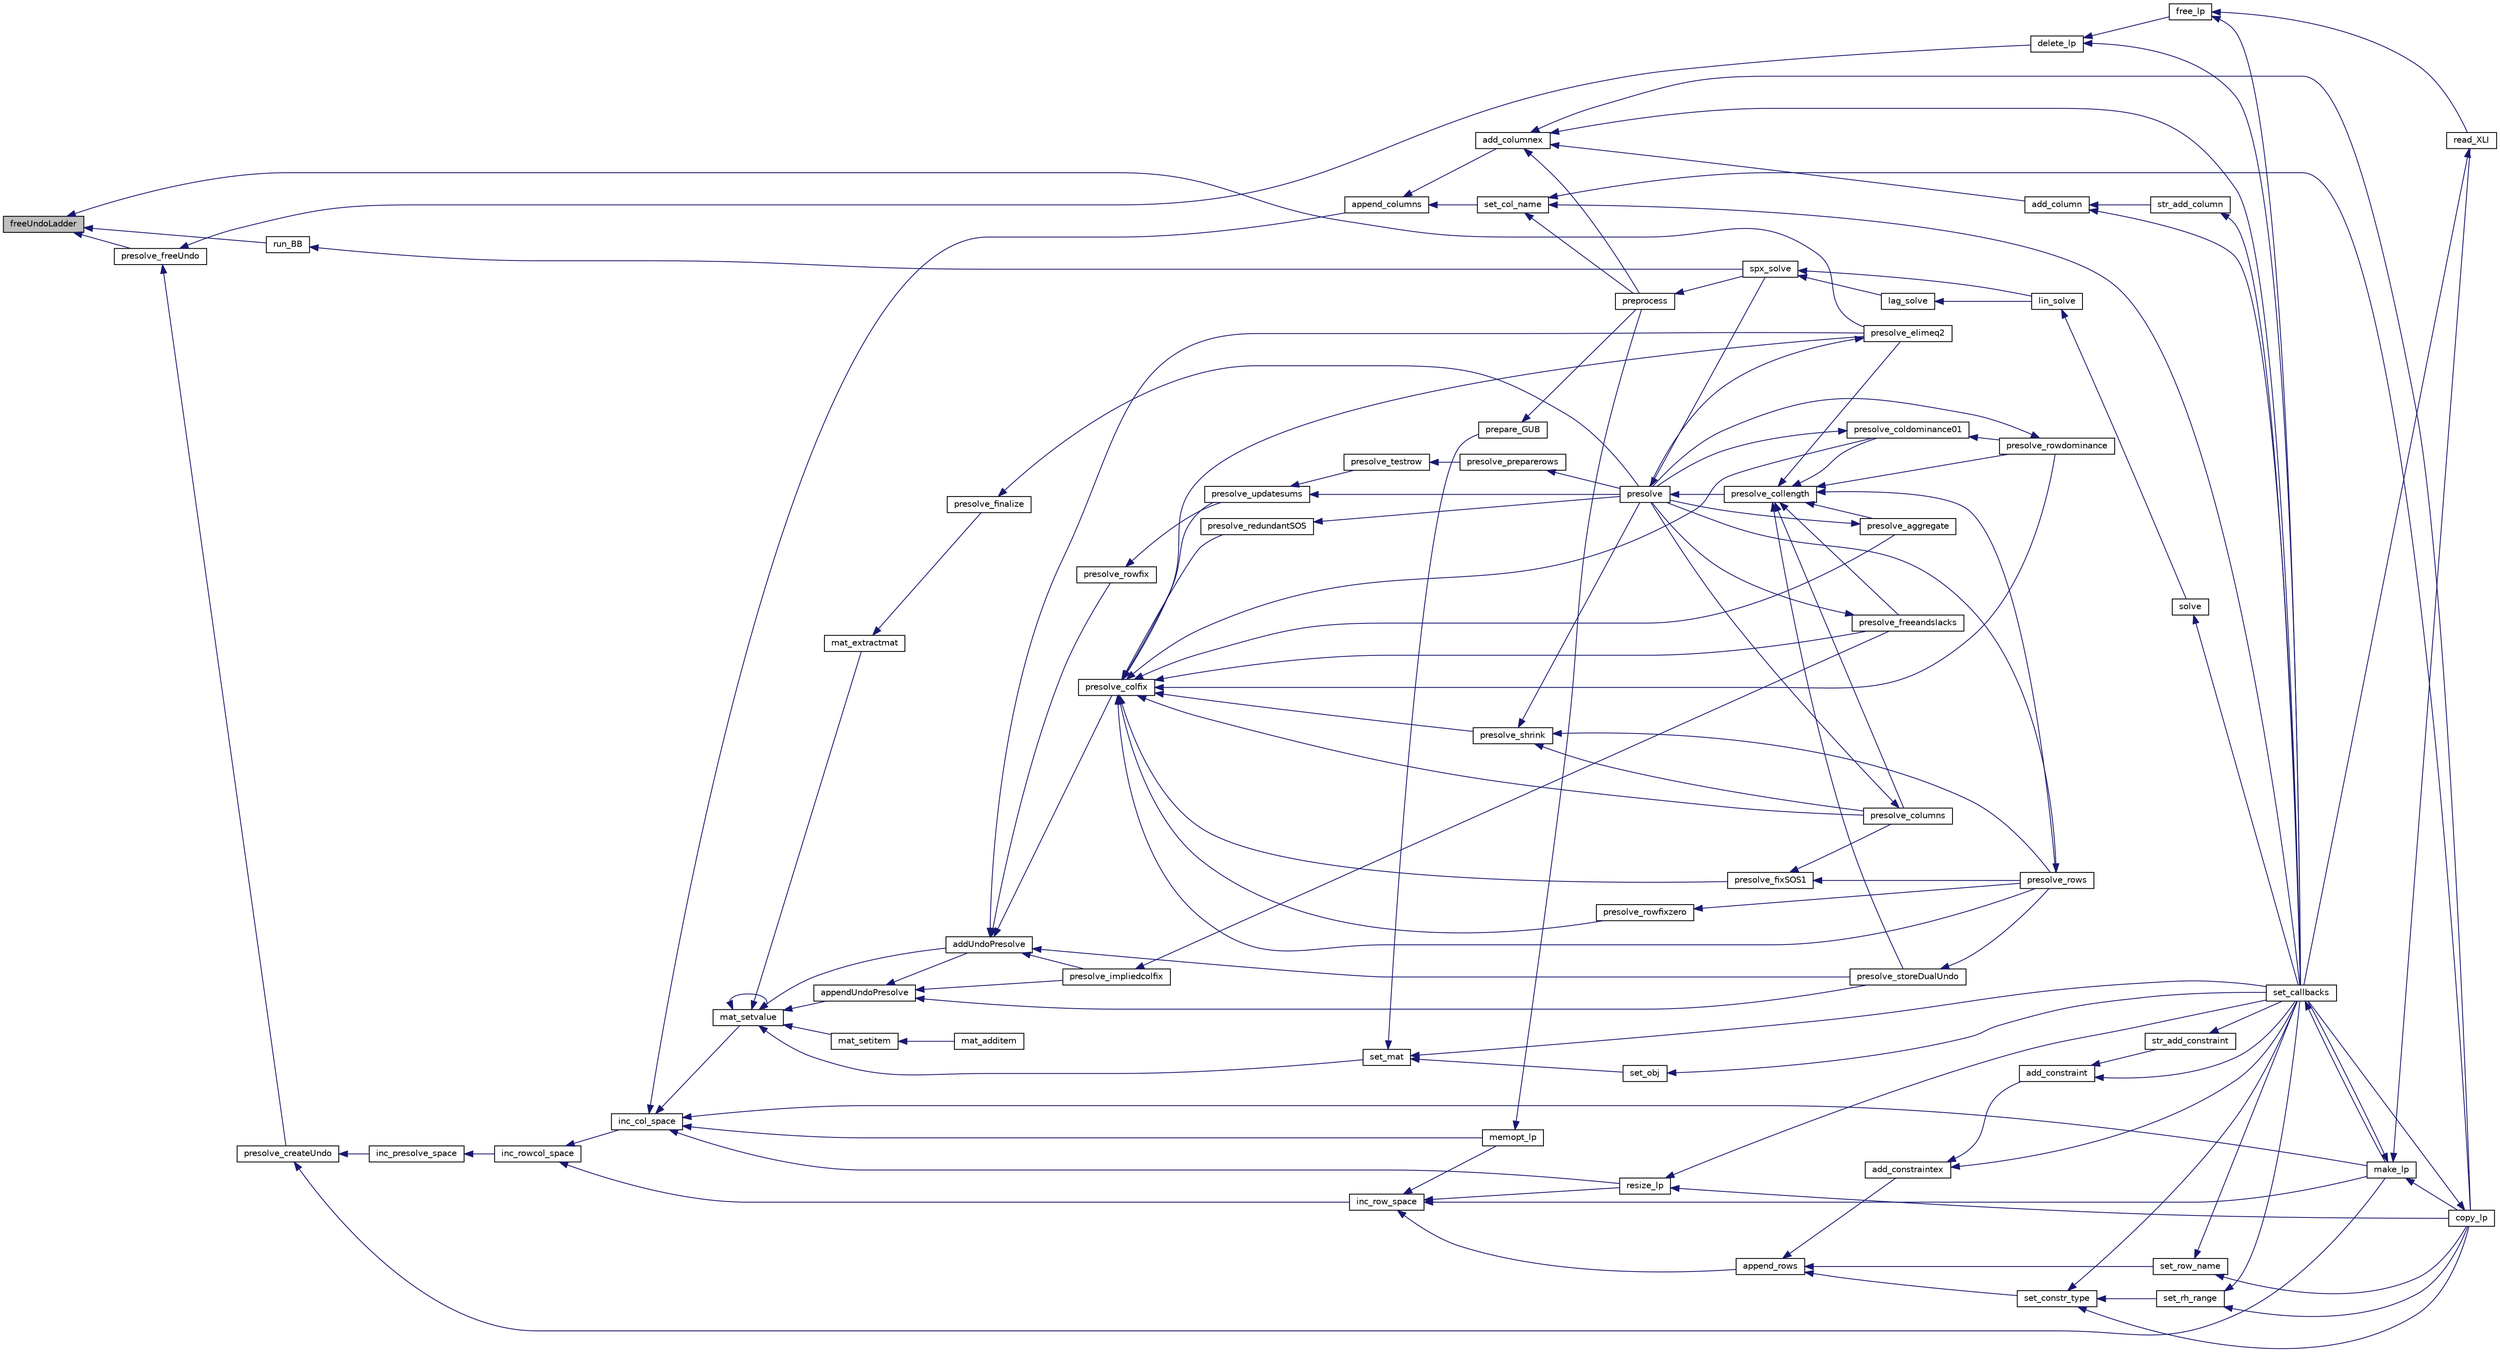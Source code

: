 digraph "freeUndoLadder"
{
  edge [fontname="Helvetica",fontsize="10",labelfontname="Helvetica",labelfontsize="10"];
  node [fontname="Helvetica",fontsize="10",shape=record];
  rankdir="LR";
  Node574 [label="freeUndoLadder",height=0.2,width=0.4,color="black", fillcolor="grey75", style="filled", fontcolor="black"];
  Node574 -> Node575 [dir="back",color="midnightblue",fontsize="10",style="solid",fontname="Helvetica"];
  Node575 [label="run_BB",height=0.2,width=0.4,color="black", fillcolor="white", style="filled",URL="$d1/dbf/lp__mipbb_8h.html#a1d8d97b4f4f35f07e6b798f07a62e527"];
  Node575 -> Node576 [dir="back",color="midnightblue",fontsize="10",style="solid",fontname="Helvetica"];
  Node576 [label="spx_solve",height=0.2,width=0.4,color="black", fillcolor="white", style="filled",URL="$d1/d0a/lp__simplex_8h.html#a3effc8b68c1fb21095e7324d83d0dbf7"];
  Node576 -> Node577 [dir="back",color="midnightblue",fontsize="10",style="solid",fontname="Helvetica"];
  Node577 [label="lag_solve",height=0.2,width=0.4,color="black", fillcolor="white", style="filled",URL="$d1/d0a/lp__simplex_8h.html#a320e9e82c06466267a7cb7844c7767b8"];
  Node577 -> Node578 [dir="back",color="midnightblue",fontsize="10",style="solid",fontname="Helvetica"];
  Node578 [label="lin_solve",height=0.2,width=0.4,color="black", fillcolor="white", style="filled",URL="$d1/d0a/lp__simplex_8h.html#a794b0beb471eb7ece9a694717b65b947"];
  Node578 -> Node579 [dir="back",color="midnightblue",fontsize="10",style="solid",fontname="Helvetica"];
  Node579 [label="solve",height=0.2,width=0.4,color="black", fillcolor="white", style="filled",URL="$df/df7/lp__lib_8h.html#a0f4da3a192397e77e6fe92704d4fad3f"];
  Node579 -> Node580 [dir="back",color="midnightblue",fontsize="10",style="solid",fontname="Helvetica"];
  Node580 [label="set_callbacks",height=0.2,width=0.4,color="black", fillcolor="white", style="filled",URL="$df/df7/lp__lib_8h.html#a929e8acb9704f61e16927c915c15cd07"];
  Node580 -> Node581 [dir="back",color="midnightblue",fontsize="10",style="solid",fontname="Helvetica"];
  Node581 [label="make_lp",height=0.2,width=0.4,color="black", fillcolor="white", style="filled",URL="$df/df7/lp__lib_8h.html#a68a0333d84dd944f67e2a0ec72e346a9"];
  Node581 -> Node582 [dir="back",color="midnightblue",fontsize="10",style="solid",fontname="Helvetica"];
  Node582 [label="copy_lp",height=0.2,width=0.4,color="black", fillcolor="white", style="filled",URL="$df/df7/lp__lib_8h.html#aca83ecdbc200b414db491306f3070ae9"];
  Node582 -> Node580 [dir="back",color="midnightblue",fontsize="10",style="solid",fontname="Helvetica"];
  Node581 -> Node580 [dir="back",color="midnightblue",fontsize="10",style="solid",fontname="Helvetica"];
  Node581 -> Node583 [dir="back",color="midnightblue",fontsize="10",style="solid",fontname="Helvetica"];
  Node583 [label="read_XLI",height=0.2,width=0.4,color="black", fillcolor="white", style="filled",URL="$df/df7/lp__lib_8h.html#a351dd803960ab0dae2b39f2c65d3a58d"];
  Node583 -> Node580 [dir="back",color="midnightblue",fontsize="10",style="solid",fontname="Helvetica"];
  Node576 -> Node578 [dir="back",color="midnightblue",fontsize="10",style="solid",fontname="Helvetica"];
  Node574 -> Node584 [dir="back",color="midnightblue",fontsize="10",style="solid",fontname="Helvetica"];
  Node584 [label="presolve_freeUndo",height=0.2,width=0.4,color="black", fillcolor="white", style="filled",URL="$da/dae/lp__presolve_8h.html#af43e8f7205358c787624cbdcd98e8b46"];
  Node584 -> Node585 [dir="back",color="midnightblue",fontsize="10",style="solid",fontname="Helvetica"];
  Node585 [label="delete_lp",height=0.2,width=0.4,color="black", fillcolor="white", style="filled",URL="$df/df7/lp__lib_8h.html#af9cd97825f0cd436b3c3fc3bdf1c82b8"];
  Node585 -> Node586 [dir="back",color="midnightblue",fontsize="10",style="solid",fontname="Helvetica"];
  Node586 [label="free_lp",height=0.2,width=0.4,color="black", fillcolor="white", style="filled",URL="$df/df7/lp__lib_8h.html#a8ea5effebbfa9ce4844bb713471a7aa1"];
  Node586 -> Node580 [dir="back",color="midnightblue",fontsize="10",style="solid",fontname="Helvetica"];
  Node586 -> Node583 [dir="back",color="midnightblue",fontsize="10",style="solid",fontname="Helvetica"];
  Node585 -> Node580 [dir="back",color="midnightblue",fontsize="10",style="solid",fontname="Helvetica"];
  Node584 -> Node587 [dir="back",color="midnightblue",fontsize="10",style="solid",fontname="Helvetica"];
  Node587 [label="presolve_createUndo",height=0.2,width=0.4,color="black", fillcolor="white", style="filled",URL="$da/dae/lp__presolve_8h.html#addb80a8b923183b6b492f71e5e648a88"];
  Node587 -> Node581 [dir="back",color="midnightblue",fontsize="10",style="solid",fontname="Helvetica"];
  Node587 -> Node588 [dir="back",color="midnightblue",fontsize="10",style="solid",fontname="Helvetica"];
  Node588 [label="inc_presolve_space",height=0.2,width=0.4,color="black", fillcolor="white", style="filled",URL="$da/dae/lp__presolve_8h.html#ae5aab8a3d01811ebd660779d0b1b7088"];
  Node588 -> Node589 [dir="back",color="midnightblue",fontsize="10",style="solid",fontname="Helvetica"];
  Node589 [label="inc_rowcol_space",height=0.2,width=0.4,color="black", fillcolor="white", style="filled",URL="$d4/d79/lp__lib_8c.html#a88218cd21e9f921d8a0d616d9cf8dd60"];
  Node589 -> Node590 [dir="back",color="midnightblue",fontsize="10",style="solid",fontname="Helvetica"];
  Node590 [label="inc_row_space",height=0.2,width=0.4,color="black", fillcolor="white", style="filled",URL="$df/df7/lp__lib_8h.html#a6d1b5f1378df321f4ba817427e26cd49"];
  Node590 -> Node581 [dir="back",color="midnightblue",fontsize="10",style="solid",fontname="Helvetica"];
  Node590 -> Node591 [dir="back",color="midnightblue",fontsize="10",style="solid",fontname="Helvetica"];
  Node591 [label="resize_lp",height=0.2,width=0.4,color="black", fillcolor="white", style="filled",URL="$df/df7/lp__lib_8h.html#a3888240fa3e60fcc781ce5139d41225d"];
  Node591 -> Node582 [dir="back",color="midnightblue",fontsize="10",style="solid",fontname="Helvetica"];
  Node591 -> Node580 [dir="back",color="midnightblue",fontsize="10",style="solid",fontname="Helvetica"];
  Node590 -> Node592 [dir="back",color="midnightblue",fontsize="10",style="solid",fontname="Helvetica"];
  Node592 [label="memopt_lp",height=0.2,width=0.4,color="black", fillcolor="white", style="filled",URL="$df/df7/lp__lib_8h.html#af9340fa7c8926c39b68325dcef47a2eb"];
  Node592 -> Node593 [dir="back",color="midnightblue",fontsize="10",style="solid",fontname="Helvetica"];
  Node593 [label="preprocess",height=0.2,width=0.4,color="black", fillcolor="white", style="filled",URL="$df/df7/lp__lib_8h.html#a97c637125d89c31df9c86d5b091567be"];
  Node593 -> Node576 [dir="back",color="midnightblue",fontsize="10",style="solid",fontname="Helvetica"];
  Node590 -> Node594 [dir="back",color="midnightblue",fontsize="10",style="solid",fontname="Helvetica"];
  Node594 [label="append_rows",height=0.2,width=0.4,color="black", fillcolor="white", style="filled",URL="$df/df7/lp__lib_8h.html#a518ad1ac2344480c0388dc997dac1f13"];
  Node594 -> Node595 [dir="back",color="midnightblue",fontsize="10",style="solid",fontname="Helvetica"];
  Node595 [label="add_constraintex",height=0.2,width=0.4,color="black", fillcolor="white", style="filled",URL="$df/df7/lp__lib_8h.html#a72939ceb6c02b858f0462fffc76c7cc7"];
  Node595 -> Node596 [dir="back",color="midnightblue",fontsize="10",style="solid",fontname="Helvetica"];
  Node596 [label="add_constraint",height=0.2,width=0.4,color="black", fillcolor="white", style="filled",URL="$df/df7/lp__lib_8h.html#a9bc4a8f05123c2512ef0059771c74909"];
  Node596 -> Node597 [dir="back",color="midnightblue",fontsize="10",style="solid",fontname="Helvetica"];
  Node597 [label="str_add_constraint",height=0.2,width=0.4,color="black", fillcolor="white", style="filled",URL="$df/df7/lp__lib_8h.html#a783404ff7b2853d45f0e2f1e4f8bb30d"];
  Node597 -> Node580 [dir="back",color="midnightblue",fontsize="10",style="solid",fontname="Helvetica"];
  Node596 -> Node580 [dir="back",color="midnightblue",fontsize="10",style="solid",fontname="Helvetica"];
  Node595 -> Node580 [dir="back",color="midnightblue",fontsize="10",style="solid",fontname="Helvetica"];
  Node594 -> Node598 [dir="back",color="midnightblue",fontsize="10",style="solid",fontname="Helvetica"];
  Node598 [label="set_constr_type",height=0.2,width=0.4,color="black", fillcolor="white", style="filled",URL="$df/df7/lp__lib_8h.html#adc9936d860d7678bd885f9784ae35f22"];
  Node598 -> Node582 [dir="back",color="midnightblue",fontsize="10",style="solid",fontname="Helvetica"];
  Node598 -> Node599 [dir="back",color="midnightblue",fontsize="10",style="solid",fontname="Helvetica"];
  Node599 [label="set_rh_range",height=0.2,width=0.4,color="black", fillcolor="white", style="filled",URL="$df/df7/lp__lib_8h.html#a728ff2b20d5451250ca2512f5d89c5e4"];
  Node599 -> Node582 [dir="back",color="midnightblue",fontsize="10",style="solid",fontname="Helvetica"];
  Node599 -> Node580 [dir="back",color="midnightblue",fontsize="10",style="solid",fontname="Helvetica"];
  Node598 -> Node580 [dir="back",color="midnightblue",fontsize="10",style="solid",fontname="Helvetica"];
  Node594 -> Node600 [dir="back",color="midnightblue",fontsize="10",style="solid",fontname="Helvetica"];
  Node600 [label="set_row_name",height=0.2,width=0.4,color="black", fillcolor="white", style="filled",URL="$df/df7/lp__lib_8h.html#adb54f658e12211fc717c7e2ad0f57ad5"];
  Node600 -> Node582 [dir="back",color="midnightblue",fontsize="10",style="solid",fontname="Helvetica"];
  Node600 -> Node580 [dir="back",color="midnightblue",fontsize="10",style="solid",fontname="Helvetica"];
  Node589 -> Node601 [dir="back",color="midnightblue",fontsize="10",style="solid",fontname="Helvetica"];
  Node601 [label="inc_col_space",height=0.2,width=0.4,color="black", fillcolor="white", style="filled",URL="$df/df7/lp__lib_8h.html#a19aaef4102ef22569c69de15939fd77f"];
  Node601 -> Node581 [dir="back",color="midnightblue",fontsize="10",style="solid",fontname="Helvetica"];
  Node601 -> Node591 [dir="back",color="midnightblue",fontsize="10",style="solid",fontname="Helvetica"];
  Node601 -> Node592 [dir="back",color="midnightblue",fontsize="10",style="solid",fontname="Helvetica"];
  Node601 -> Node602 [dir="back",color="midnightblue",fontsize="10",style="solid",fontname="Helvetica"];
  Node602 [label="append_columns",height=0.2,width=0.4,color="black", fillcolor="white", style="filled",URL="$df/df7/lp__lib_8h.html#af2eb621df330da05b8dbe0f492de947c"];
  Node602 -> Node603 [dir="back",color="midnightblue",fontsize="10",style="solid",fontname="Helvetica"];
  Node603 [label="add_columnex",height=0.2,width=0.4,color="black", fillcolor="white", style="filled",URL="$df/df7/lp__lib_8h.html#a2f59f71c70b34d6198979dd6652f2dbd"];
  Node603 -> Node582 [dir="back",color="midnightblue",fontsize="10",style="solid",fontname="Helvetica"];
  Node603 -> Node604 [dir="back",color="midnightblue",fontsize="10",style="solid",fontname="Helvetica"];
  Node604 [label="add_column",height=0.2,width=0.4,color="black", fillcolor="white", style="filled",URL="$df/df7/lp__lib_8h.html#ab0aae6678125797fe5acd4d9e4ec5ada"];
  Node604 -> Node605 [dir="back",color="midnightblue",fontsize="10",style="solid",fontname="Helvetica"];
  Node605 [label="str_add_column",height=0.2,width=0.4,color="black", fillcolor="white", style="filled",URL="$df/df7/lp__lib_8h.html#a8e97e48b7672e3a822758f53b897b960"];
  Node605 -> Node580 [dir="back",color="midnightblue",fontsize="10",style="solid",fontname="Helvetica"];
  Node604 -> Node580 [dir="back",color="midnightblue",fontsize="10",style="solid",fontname="Helvetica"];
  Node603 -> Node580 [dir="back",color="midnightblue",fontsize="10",style="solid",fontname="Helvetica"];
  Node603 -> Node593 [dir="back",color="midnightblue",fontsize="10",style="solid",fontname="Helvetica"];
  Node602 -> Node606 [dir="back",color="midnightblue",fontsize="10",style="solid",fontname="Helvetica"];
  Node606 [label="set_col_name",height=0.2,width=0.4,color="black", fillcolor="white", style="filled",URL="$df/df7/lp__lib_8h.html#a751584b8fc5364188ce4cfedd22a41f0"];
  Node606 -> Node582 [dir="back",color="midnightblue",fontsize="10",style="solid",fontname="Helvetica"];
  Node606 -> Node580 [dir="back",color="midnightblue",fontsize="10",style="solid",fontname="Helvetica"];
  Node606 -> Node593 [dir="back",color="midnightblue",fontsize="10",style="solid",fontname="Helvetica"];
  Node601 -> Node607 [dir="back",color="midnightblue",fontsize="10",style="solid",fontname="Helvetica"];
  Node607 [label="mat_setvalue",height=0.2,width=0.4,color="black", fillcolor="white", style="filled",URL="$d0/d48/lp__matrix_8h.html#a3cf5f70351e501251681b113289293da"];
  Node607 -> Node608 [dir="back",color="midnightblue",fontsize="10",style="solid",fontname="Helvetica"];
  Node608 [label="set_mat",height=0.2,width=0.4,color="black", fillcolor="white", style="filled",URL="$df/df7/lp__lib_8h.html#a21ce2e5c2697a784e679f1b3ae596d92"];
  Node608 -> Node609 [dir="back",color="midnightblue",fontsize="10",style="solid",fontname="Helvetica"];
  Node609 [label="set_obj",height=0.2,width=0.4,color="black", fillcolor="white", style="filled",URL="$df/df7/lp__lib_8h.html#aa23a77296dfa4c4350f59de4eb2dd793"];
  Node609 -> Node580 [dir="back",color="midnightblue",fontsize="10",style="solid",fontname="Helvetica"];
  Node608 -> Node580 [dir="back",color="midnightblue",fontsize="10",style="solid",fontname="Helvetica"];
  Node608 -> Node610 [dir="back",color="midnightblue",fontsize="10",style="solid",fontname="Helvetica"];
  Node610 [label="prepare_GUB",height=0.2,width=0.4,color="black", fillcolor="white", style="filled",URL="$df/df7/lp__lib_8h.html#aa8871fd842850304a627fbe3be7d31fb"];
  Node610 -> Node593 [dir="back",color="midnightblue",fontsize="10",style="solid",fontname="Helvetica"];
  Node607 -> Node611 [dir="back",color="midnightblue",fontsize="10",style="solid",fontname="Helvetica"];
  Node611 [label="mat_extractmat",height=0.2,width=0.4,color="black", fillcolor="white", style="filled",URL="$d0/d48/lp__matrix_8h.html#a8fe5b95ea2aa30bba3f5050534e4c420"];
  Node611 -> Node612 [dir="back",color="midnightblue",fontsize="10",style="solid",fontname="Helvetica"];
  Node612 [label="presolve_finalize",height=0.2,width=0.4,color="black", fillcolor="white", style="filled",URL="$d3/da5/lp__presolve_8c.html#a46c3fddf42b480372a735f9cc14c5c38"];
  Node612 -> Node613 [dir="back",color="midnightblue",fontsize="10",style="solid",fontname="Helvetica"];
  Node613 [label="presolve",height=0.2,width=0.4,color="black", fillcolor="white", style="filled",URL="$da/dae/lp__presolve_8h.html#a63c9f891fb867de51e44d08313fdd585"];
  Node613 -> Node614 [dir="back",color="midnightblue",fontsize="10",style="solid",fontname="Helvetica"];
  Node614 [label="presolve_collength",height=0.2,width=0.4,color="black", fillcolor="white", style="filled",URL="$da/dae/lp__presolve_8h.html#a58b595e285879c5d2996a0a6247d9389"];
  Node614 -> Node615 [dir="back",color="midnightblue",fontsize="10",style="solid",fontname="Helvetica"];
  Node615 [label="presolve_storeDualUndo",height=0.2,width=0.4,color="black", fillcolor="white", style="filled",URL="$d3/da5/lp__presolve_8c.html#a1aba0570d1275e34fbd173aa558c4c14"];
  Node615 -> Node616 [dir="back",color="midnightblue",fontsize="10",style="solid",fontname="Helvetica"];
  Node616 [label="presolve_rows",height=0.2,width=0.4,color="black", fillcolor="white", style="filled",URL="$d3/da5/lp__presolve_8c.html#a93c32e563cfede02af08bd1a3d46bd6d"];
  Node616 -> Node613 [dir="back",color="midnightblue",fontsize="10",style="solid",fontname="Helvetica"];
  Node614 -> Node617 [dir="back",color="midnightblue",fontsize="10",style="solid",fontname="Helvetica"];
  Node617 [label="presolve_elimeq2",height=0.2,width=0.4,color="black", fillcolor="white", style="filled",URL="$d3/da5/lp__presolve_8c.html#a7844c56aa332fe22274fffac21b497b8"];
  Node617 -> Node613 [dir="back",color="midnightblue",fontsize="10",style="solid",fontname="Helvetica"];
  Node614 -> Node618 [dir="back",color="midnightblue",fontsize="10",style="solid",fontname="Helvetica"];
  Node618 [label="presolve_rowdominance",height=0.2,width=0.4,color="black", fillcolor="white", style="filled",URL="$d3/da5/lp__presolve_8c.html#a7e03acd96990d99539251375f7faff4a"];
  Node618 -> Node613 [dir="back",color="midnightblue",fontsize="10",style="solid",fontname="Helvetica"];
  Node614 -> Node619 [dir="back",color="midnightblue",fontsize="10",style="solid",fontname="Helvetica"];
  Node619 [label="presolve_coldominance01",height=0.2,width=0.4,color="black", fillcolor="white", style="filled",URL="$d3/da5/lp__presolve_8c.html#a38ba8dae4e0bbdd4ab2ab77f7d146596"];
  Node619 -> Node618 [dir="back",color="midnightblue",fontsize="10",style="solid",fontname="Helvetica"];
  Node619 -> Node613 [dir="back",color="midnightblue",fontsize="10",style="solid",fontname="Helvetica"];
  Node614 -> Node620 [dir="back",color="midnightblue",fontsize="10",style="solid",fontname="Helvetica"];
  Node620 [label="presolve_aggregate",height=0.2,width=0.4,color="black", fillcolor="white", style="filled",URL="$d3/da5/lp__presolve_8c.html#accb9e4202e7222ff4aba91e3c15efa73"];
  Node620 -> Node613 [dir="back",color="midnightblue",fontsize="10",style="solid",fontname="Helvetica"];
  Node614 -> Node621 [dir="back",color="midnightblue",fontsize="10",style="solid",fontname="Helvetica"];
  Node621 [label="presolve_columns",height=0.2,width=0.4,color="black", fillcolor="white", style="filled",URL="$d3/da5/lp__presolve_8c.html#ada5e067bb25106a6d8ecd75d23be8600"];
  Node621 -> Node613 [dir="back",color="midnightblue",fontsize="10",style="solid",fontname="Helvetica"];
  Node614 -> Node622 [dir="back",color="midnightblue",fontsize="10",style="solid",fontname="Helvetica"];
  Node622 [label="presolve_freeandslacks",height=0.2,width=0.4,color="black", fillcolor="white", style="filled",URL="$d3/da5/lp__presolve_8c.html#a62d34320b14c8946670a7fc73a04828a"];
  Node622 -> Node613 [dir="back",color="midnightblue",fontsize="10",style="solid",fontname="Helvetica"];
  Node614 -> Node616 [dir="back",color="midnightblue",fontsize="10",style="solid",fontname="Helvetica"];
  Node613 -> Node576 [dir="back",color="midnightblue",fontsize="10",style="solid",fontname="Helvetica"];
  Node607 -> Node623 [dir="back",color="midnightblue",fontsize="10",style="solid",fontname="Helvetica"];
  Node623 [label="mat_setitem",height=0.2,width=0.4,color="black", fillcolor="white", style="filled",URL="$d0/d48/lp__matrix_8h.html#ac8defba940597273d1e2f41af9c4fdd6"];
  Node623 -> Node624 [dir="back",color="midnightblue",fontsize="10",style="solid",fontname="Helvetica"];
  Node624 [label="mat_additem",height=0.2,width=0.4,color="black", fillcolor="white", style="filled",URL="$d0/d48/lp__matrix_8h.html#adae88f0f1d337755cfa985774c30135f"];
  Node607 -> Node607 [dir="back",color="midnightblue",fontsize="10",style="solid",fontname="Helvetica"];
  Node607 -> Node625 [dir="back",color="midnightblue",fontsize="10",style="solid",fontname="Helvetica"];
  Node625 [label="appendUndoPresolve",height=0.2,width=0.4,color="black", fillcolor="white", style="filled",URL="$d0/d48/lp__matrix_8h.html#aa8e38f815c9cbd06ef78e67a7f0cb056"];
  Node625 -> Node626 [dir="back",color="midnightblue",fontsize="10",style="solid",fontname="Helvetica"];
  Node626 [label="addUndoPresolve",height=0.2,width=0.4,color="black", fillcolor="white", style="filled",URL="$d0/d48/lp__matrix_8h.html#a1d2df317ce9ff9f7d2175c6f4f5998fd"];
  Node626 -> Node615 [dir="back",color="midnightblue",fontsize="10",style="solid",fontname="Helvetica"];
  Node626 -> Node627 [dir="back",color="midnightblue",fontsize="10",style="solid",fontname="Helvetica"];
  Node627 [label="presolve_rowfix",height=0.2,width=0.4,color="black", fillcolor="white", style="filled",URL="$d3/da5/lp__presolve_8c.html#a520eef3ceedd449b38f7efcba96f8f9d"];
  Node627 -> Node628 [dir="back",color="midnightblue",fontsize="10",style="solid",fontname="Helvetica"];
  Node628 [label="presolve_updatesums",height=0.2,width=0.4,color="black", fillcolor="white", style="filled",URL="$da/dae/lp__presolve_8h.html#a48aae6398bfe8f3779631422b53e0f2c"];
  Node628 -> Node629 [dir="back",color="midnightblue",fontsize="10",style="solid",fontname="Helvetica"];
  Node629 [label="presolve_testrow",height=0.2,width=0.4,color="black", fillcolor="white", style="filled",URL="$d3/da5/lp__presolve_8c.html#ad41ebd5dd7c996f3138eacf6bbf4484f"];
  Node629 -> Node630 [dir="back",color="midnightblue",fontsize="10",style="solid",fontname="Helvetica"];
  Node630 [label="presolve_preparerows",height=0.2,width=0.4,color="black", fillcolor="white", style="filled",URL="$d3/da5/lp__presolve_8c.html#a8907ce5b9083799d1f9b1245a265a104"];
  Node630 -> Node613 [dir="back",color="midnightblue",fontsize="10",style="solid",fontname="Helvetica"];
  Node628 -> Node613 [dir="back",color="midnightblue",fontsize="10",style="solid",fontname="Helvetica"];
  Node626 -> Node631 [dir="back",color="midnightblue",fontsize="10",style="solid",fontname="Helvetica"];
  Node631 [label="presolve_colfix",height=0.2,width=0.4,color="black", fillcolor="white", style="filled",URL="$da/dae/lp__presolve_8h.html#a5ac5af2f2db21d53c5a0655080959a42"];
  Node631 -> Node632 [dir="back",color="midnightblue",fontsize="10",style="solid",fontname="Helvetica"];
  Node632 [label="presolve_shrink",height=0.2,width=0.4,color="black", fillcolor="white", style="filled",URL="$da/dae/lp__presolve_8h.html#a0af83f2ddc82962e4531d33df40823b4"];
  Node632 -> Node621 [dir="back",color="midnightblue",fontsize="10",style="solid",fontname="Helvetica"];
  Node632 -> Node616 [dir="back",color="midnightblue",fontsize="10",style="solid",fontname="Helvetica"];
  Node632 -> Node613 [dir="back",color="midnightblue",fontsize="10",style="solid",fontname="Helvetica"];
  Node631 -> Node633 [dir="back",color="midnightblue",fontsize="10",style="solid",fontname="Helvetica"];
  Node633 [label="presolve_redundantSOS",height=0.2,width=0.4,color="black", fillcolor="white", style="filled",URL="$d3/da5/lp__presolve_8c.html#a59de989fa2e2b3a1c70900138341444c"];
  Node633 -> Node613 [dir="back",color="midnightblue",fontsize="10",style="solid",fontname="Helvetica"];
  Node631 -> Node634 [dir="back",color="midnightblue",fontsize="10",style="solid",fontname="Helvetica"];
  Node634 [label="presolve_fixSOS1",height=0.2,width=0.4,color="black", fillcolor="white", style="filled",URL="$d3/da5/lp__presolve_8c.html#afe23851dfda31715aa642bf989e12ffc"];
  Node634 -> Node621 [dir="back",color="midnightblue",fontsize="10",style="solid",fontname="Helvetica"];
  Node634 -> Node616 [dir="back",color="midnightblue",fontsize="10",style="solid",fontname="Helvetica"];
  Node631 -> Node635 [dir="back",color="midnightblue",fontsize="10",style="solid",fontname="Helvetica"];
  Node635 [label="presolve_rowfixzero",height=0.2,width=0.4,color="black", fillcolor="white", style="filled",URL="$d3/da5/lp__presolve_8c.html#a4f192a0462d482c119b3966df893497c"];
  Node635 -> Node616 [dir="back",color="midnightblue",fontsize="10",style="solid",fontname="Helvetica"];
  Node631 -> Node617 [dir="back",color="midnightblue",fontsize="10",style="solid",fontname="Helvetica"];
  Node631 -> Node628 [dir="back",color="midnightblue",fontsize="10",style="solid",fontname="Helvetica"];
  Node631 -> Node618 [dir="back",color="midnightblue",fontsize="10",style="solid",fontname="Helvetica"];
  Node631 -> Node619 [dir="back",color="midnightblue",fontsize="10",style="solid",fontname="Helvetica"];
  Node631 -> Node620 [dir="back",color="midnightblue",fontsize="10",style="solid",fontname="Helvetica"];
  Node631 -> Node621 [dir="back",color="midnightblue",fontsize="10",style="solid",fontname="Helvetica"];
  Node631 -> Node622 [dir="back",color="midnightblue",fontsize="10",style="solid",fontname="Helvetica"];
  Node631 -> Node616 [dir="back",color="midnightblue",fontsize="10",style="solid",fontname="Helvetica"];
  Node626 -> Node617 [dir="back",color="midnightblue",fontsize="10",style="solid",fontname="Helvetica"];
  Node626 -> Node636 [dir="back",color="midnightblue",fontsize="10",style="solid",fontname="Helvetica"];
  Node636 [label="presolve_impliedcolfix",height=0.2,width=0.4,color="black", fillcolor="white", style="filled",URL="$d3/da5/lp__presolve_8c.html#a25320b5f693a313addfb4d08c8d8a4fc"];
  Node636 -> Node622 [dir="back",color="midnightblue",fontsize="10",style="solid",fontname="Helvetica"];
  Node625 -> Node615 [dir="back",color="midnightblue",fontsize="10",style="solid",fontname="Helvetica"];
  Node625 -> Node636 [dir="back",color="midnightblue",fontsize="10",style="solid",fontname="Helvetica"];
  Node607 -> Node626 [dir="back",color="midnightblue",fontsize="10",style="solid",fontname="Helvetica"];
  Node574 -> Node617 [dir="back",color="midnightblue",fontsize="10",style="solid",fontname="Helvetica"];
}
